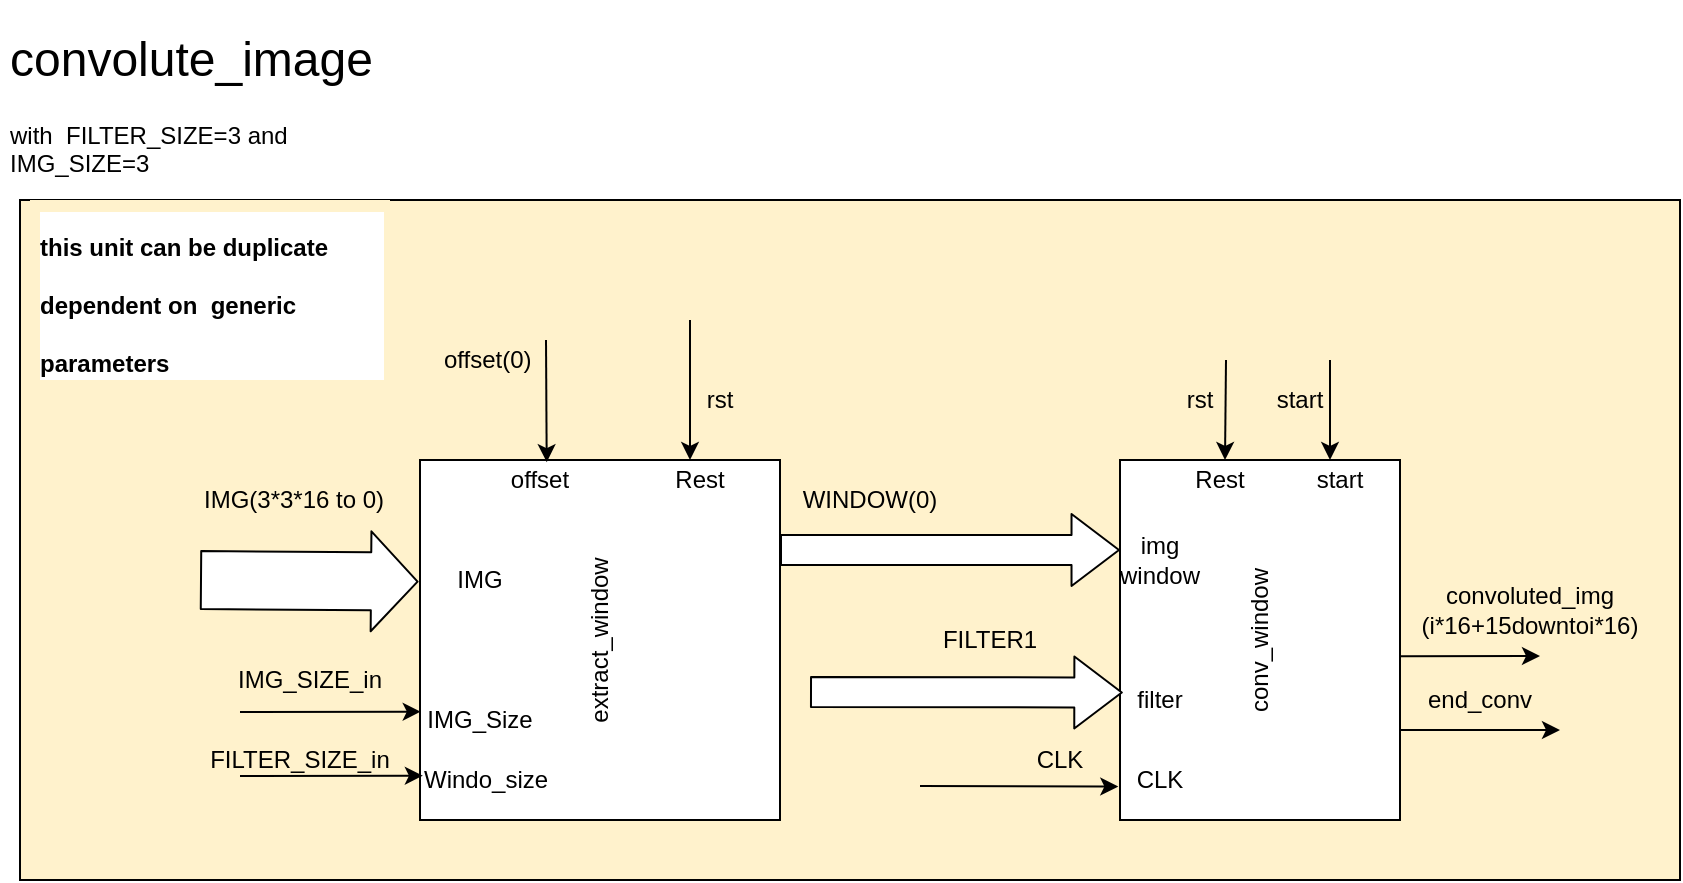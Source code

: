 <mxfile version="14.7.2" type="github">
  <diagram id="Q7b77jRgB2uKtB3-1XPE" name="Page-1">
    <mxGraphModel dx="960" dy="1593" grid="1" gridSize="10" guides="1" tooltips="1" connect="1" arrows="1" fold="1" page="1" pageScale="1" pageWidth="850" pageHeight="1100" math="0" shadow="0">
      <root>
        <mxCell id="0" />
        <mxCell id="1" parent="0" />
        <mxCell id="N8ksk5F44_cYfGmCDRu7-43" value="" style="rounded=0;whiteSpace=wrap;html=1;labelBackgroundColor=none;fillColor=#FFF2CC;" vertex="1" parent="1">
          <mxGeometry x="10" y="90" width="830" height="340" as="geometry" />
        </mxCell>
        <mxCell id="N8ksk5F44_cYfGmCDRu7-1" value="" style="whiteSpace=wrap;html=1;aspect=fixed;" vertex="1" parent="1">
          <mxGeometry x="210" y="220" width="180" height="180" as="geometry" />
        </mxCell>
        <mxCell id="N8ksk5F44_cYfGmCDRu7-2" value="&lt;h1&gt;&lt;span style=&quot;font-weight: normal&quot;&gt;convolute_image&lt;br&gt;&lt;/span&gt;&lt;/h1&gt;&lt;div&gt;&lt;font style=&quot;font-size: 12px&quot;&gt;&lt;span style=&quot;text-align: center&quot;&gt;with&amp;nbsp;&amp;nbsp;&lt;/span&gt;&lt;span style=&quot;text-align: center&quot;&gt;FILTER_SIZE=3 and IMG_SIZE=3&amp;nbsp;&lt;/span&gt;&lt;/font&gt;&lt;/div&gt;" style="text;html=1;strokeColor=none;fillColor=none;spacing=5;spacingTop=-20;whiteSpace=wrap;overflow=hidden;rounded=0;labelBackgroundColor=none;" vertex="1" parent="1">
          <mxGeometry width="210" height="100" as="geometry" />
        </mxCell>
        <mxCell id="N8ksk5F44_cYfGmCDRu7-3" value="extract_window" style="text;html=1;strokeColor=none;fillColor=none;align=center;verticalAlign=middle;whiteSpace=wrap;rounded=0;labelBackgroundColor=none;rotation=-90;" vertex="1" parent="1">
          <mxGeometry x="280" y="300" width="40" height="20" as="geometry" />
        </mxCell>
        <mxCell id="N8ksk5F44_cYfGmCDRu7-4" value="" style="endArrow=classic;html=1;entryX=0.75;entryY=0;entryDx=0;entryDy=0;" edge="1" parent="1" target="N8ksk5F44_cYfGmCDRu7-1">
          <mxGeometry width="50" height="50" relative="1" as="geometry">
            <mxPoint x="345" y="150" as="sourcePoint" />
            <mxPoint x="340" y="150" as="targetPoint" />
          </mxGeometry>
        </mxCell>
        <mxCell id="N8ksk5F44_cYfGmCDRu7-5" value="Rest" style="text;html=1;strokeColor=none;fillColor=none;align=center;verticalAlign=middle;whiteSpace=wrap;rounded=0;labelBackgroundColor=none;" vertex="1" parent="1">
          <mxGeometry x="330" y="220" width="40" height="20" as="geometry" />
        </mxCell>
        <mxCell id="N8ksk5F44_cYfGmCDRu7-6" value="rst" style="text;html=1;strokeColor=none;fillColor=none;align=center;verticalAlign=middle;whiteSpace=wrap;rounded=0;labelBackgroundColor=none;" vertex="1" parent="1">
          <mxGeometry x="340" y="180" width="40" height="20" as="geometry" />
        </mxCell>
        <mxCell id="N8ksk5F44_cYfGmCDRu7-8" value="" style="endArrow=classic;html=1;entryX=0.352;entryY=0.006;entryDx=0;entryDy=0;entryPerimeter=0;" edge="1" parent="1" target="N8ksk5F44_cYfGmCDRu7-1">
          <mxGeometry width="50" height="50" relative="1" as="geometry">
            <mxPoint x="273" y="160" as="sourcePoint" />
            <mxPoint x="290" y="130" as="targetPoint" />
          </mxGeometry>
        </mxCell>
        <mxCell id="N8ksk5F44_cYfGmCDRu7-9" value="offset" style="text;html=1;strokeColor=none;fillColor=none;align=center;verticalAlign=middle;whiteSpace=wrap;rounded=0;labelBackgroundColor=none;" vertex="1" parent="1">
          <mxGeometry x="250" y="220" width="40" height="20" as="geometry" />
        </mxCell>
        <mxCell id="N8ksk5F44_cYfGmCDRu7-10" value="" style="endArrow=classic;html=1;entryX=0.008;entryY=0.877;entryDx=0;entryDy=0;entryPerimeter=0;" edge="1" parent="1" target="N8ksk5F44_cYfGmCDRu7-1">
          <mxGeometry width="50" height="50" relative="1" as="geometry">
            <mxPoint x="120" y="378" as="sourcePoint" />
            <mxPoint x="190" y="376" as="targetPoint" />
          </mxGeometry>
        </mxCell>
        <mxCell id="N8ksk5F44_cYfGmCDRu7-11" value="" style="endArrow=classic;html=1;entryX=0.002;entryY=0.699;entryDx=0;entryDy=0;entryPerimeter=0;" edge="1" parent="1" target="N8ksk5F44_cYfGmCDRu7-1">
          <mxGeometry width="50" height="50" relative="1" as="geometry">
            <mxPoint x="120" y="346" as="sourcePoint" />
            <mxPoint x="170" y="300" as="targetPoint" />
          </mxGeometry>
        </mxCell>
        <mxCell id="N8ksk5F44_cYfGmCDRu7-12" value="IMG_SIZE_in" style="text;html=1;strokeColor=none;fillColor=none;align=center;verticalAlign=middle;whiteSpace=wrap;rounded=0;labelBackgroundColor=none;" vertex="1" parent="1">
          <mxGeometry x="130" y="320" width="50" height="20" as="geometry" />
        </mxCell>
        <mxCell id="N8ksk5F44_cYfGmCDRu7-13" value="FILTER_SIZE_in" style="text;html=1;strokeColor=none;fillColor=none;align=center;verticalAlign=middle;whiteSpace=wrap;rounded=0;labelBackgroundColor=none;" vertex="1" parent="1">
          <mxGeometry x="130" y="360" width="40" height="20" as="geometry" />
        </mxCell>
        <mxCell id="N8ksk5F44_cYfGmCDRu7-14" value="" style="shape=flexArrow;endArrow=classic;html=1;entryX=-0.004;entryY=0.338;entryDx=0;entryDy=0;entryPerimeter=0;width=29;endSize=7.42;fillColor=#FFFFFF;" edge="1" parent="1" target="N8ksk5F44_cYfGmCDRu7-1">
          <mxGeometry width="50" height="50" relative="1" as="geometry">
            <mxPoint x="100" y="280" as="sourcePoint" />
            <mxPoint x="150" y="230" as="targetPoint" />
          </mxGeometry>
        </mxCell>
        <mxCell id="N8ksk5F44_cYfGmCDRu7-15" value="IMG(3*3*16 to 0)" style="text;html=1;strokeColor=none;fillColor=none;align=left;verticalAlign=middle;whiteSpace=wrap;rounded=0;labelBackgroundColor=none;" vertex="1" parent="1">
          <mxGeometry x="100" y="230" width="100" height="20" as="geometry" />
        </mxCell>
        <mxCell id="N8ksk5F44_cYfGmCDRu7-16" value="IMG" style="text;html=1;strokeColor=none;fillColor=none;align=center;verticalAlign=middle;whiteSpace=wrap;rounded=0;labelBackgroundColor=none;" vertex="1" parent="1">
          <mxGeometry x="220" y="270" width="40" height="20" as="geometry" />
        </mxCell>
        <mxCell id="N8ksk5F44_cYfGmCDRu7-17" value="IMG_Size" style="text;html=1;strokeColor=none;fillColor=none;align=center;verticalAlign=middle;whiteSpace=wrap;rounded=0;labelBackgroundColor=none;" vertex="1" parent="1">
          <mxGeometry x="220" y="340" width="40" height="20" as="geometry" />
        </mxCell>
        <mxCell id="N8ksk5F44_cYfGmCDRu7-18" value="Windo_size" style="text;html=1;strokeColor=none;fillColor=none;align=left;verticalAlign=middle;whiteSpace=wrap;rounded=0;labelBackgroundColor=none;" vertex="1" parent="1">
          <mxGeometry x="210" y="370" width="40" height="20" as="geometry" />
        </mxCell>
        <mxCell id="N8ksk5F44_cYfGmCDRu7-19" value="" style="shape=flexArrow;endArrow=classic;html=1;exitX=1;exitY=0.25;exitDx=0;exitDy=0;width=15;endSize=7.58;entryX=0;entryY=0.25;entryDx=0;entryDy=0;fillColor=#FFFFFF;" edge="1" parent="1" source="N8ksk5F44_cYfGmCDRu7-1" target="N8ksk5F44_cYfGmCDRu7-22">
          <mxGeometry width="50" height="50" relative="1" as="geometry">
            <mxPoint x="450" y="290" as="sourcePoint" />
            <mxPoint x="500" y="265" as="targetPoint" />
          </mxGeometry>
        </mxCell>
        <mxCell id="N8ksk5F44_cYfGmCDRu7-20" value="WINDOW(0)" style="text;html=1;strokeColor=none;fillColor=none;align=center;verticalAlign=middle;whiteSpace=wrap;rounded=0;labelBackgroundColor=none;" vertex="1" parent="1">
          <mxGeometry x="410" y="230" width="50" height="20" as="geometry" />
        </mxCell>
        <mxCell id="N8ksk5F44_cYfGmCDRu7-21" value="offset(0)" style="text;html=1;strokeColor=none;fillColor=none;align=left;verticalAlign=middle;whiteSpace=wrap;rounded=0;labelBackgroundColor=none;" vertex="1" parent="1">
          <mxGeometry x="220" y="160" width="40" height="20" as="geometry" />
        </mxCell>
        <mxCell id="N8ksk5F44_cYfGmCDRu7-22" value="" style="rounded=0;whiteSpace=wrap;html=1;labelBackgroundColor=none;" vertex="1" parent="1">
          <mxGeometry x="560" y="220" width="140" height="180" as="geometry" />
        </mxCell>
        <mxCell id="N8ksk5F44_cYfGmCDRu7-23" value="" style="endArrow=classic;html=1;entryX=0.375;entryY=0;entryDx=0;entryDy=0;entryPerimeter=0;" edge="1" parent="1" target="N8ksk5F44_cYfGmCDRu7-22">
          <mxGeometry width="50" height="50" relative="1" as="geometry">
            <mxPoint x="613" y="170" as="sourcePoint" />
            <mxPoint x="610" y="200" as="targetPoint" />
          </mxGeometry>
        </mxCell>
        <mxCell id="N8ksk5F44_cYfGmCDRu7-24" value="" style="shape=flexArrow;endArrow=classic;html=1;width=15;endSize=7.58;entryX=0.01;entryY=0.646;entryDx=0;entryDy=0;entryPerimeter=0;fillColor=#FFFFFF;" edge="1" parent="1" target="N8ksk5F44_cYfGmCDRu7-22">
          <mxGeometry width="50" height="50" relative="1" as="geometry">
            <mxPoint x="405" y="336" as="sourcePoint" />
            <mxPoint x="555" y="330" as="targetPoint" />
          </mxGeometry>
        </mxCell>
        <mxCell id="N8ksk5F44_cYfGmCDRu7-25" value="FILTER1" style="text;html=1;strokeColor=none;fillColor=none;align=center;verticalAlign=middle;whiteSpace=wrap;rounded=0;labelBackgroundColor=none;" vertex="1" parent="1">
          <mxGeometry x="470" y="300" width="50" height="20" as="geometry" />
        </mxCell>
        <mxCell id="N8ksk5F44_cYfGmCDRu7-27" value="img&lt;br&gt;window" style="text;html=1;strokeColor=none;fillColor=none;align=center;verticalAlign=middle;whiteSpace=wrap;rounded=0;labelBackgroundColor=none;" vertex="1" parent="1">
          <mxGeometry x="560" y="260" width="40" height="20" as="geometry" />
        </mxCell>
        <mxCell id="N8ksk5F44_cYfGmCDRu7-28" value="filter" style="text;html=1;strokeColor=none;fillColor=none;align=center;verticalAlign=middle;whiteSpace=wrap;rounded=0;labelBackgroundColor=none;" vertex="1" parent="1">
          <mxGeometry x="560" y="330" width="40" height="20" as="geometry" />
        </mxCell>
        <mxCell id="N8ksk5F44_cYfGmCDRu7-29" value="conv_window" style="text;html=1;strokeColor=none;fillColor=none;align=center;verticalAlign=middle;whiteSpace=wrap;rounded=0;labelBackgroundColor=none;rotation=-90;" vertex="1" parent="1">
          <mxGeometry x="610" y="300" width="40" height="20" as="geometry" />
        </mxCell>
        <mxCell id="N8ksk5F44_cYfGmCDRu7-30" value="" style="endArrow=classic;html=1;entryX=-0.006;entryY=0.907;entryDx=0;entryDy=0;entryPerimeter=0;" edge="1" parent="1" target="N8ksk5F44_cYfGmCDRu7-22">
          <mxGeometry width="50" height="50" relative="1" as="geometry">
            <mxPoint x="460" y="383" as="sourcePoint" />
            <mxPoint x="510" y="360" as="targetPoint" />
          </mxGeometry>
        </mxCell>
        <mxCell id="N8ksk5F44_cYfGmCDRu7-31" value="CLK" style="text;html=1;strokeColor=none;fillColor=none;align=center;verticalAlign=middle;whiteSpace=wrap;rounded=0;labelBackgroundColor=none;" vertex="1" parent="1">
          <mxGeometry x="510" y="360" width="40" height="20" as="geometry" />
        </mxCell>
        <mxCell id="N8ksk5F44_cYfGmCDRu7-32" value="CLK" style="text;html=1;strokeColor=none;fillColor=none;align=center;verticalAlign=middle;whiteSpace=wrap;rounded=0;labelBackgroundColor=none;" vertex="1" parent="1">
          <mxGeometry x="560" y="370" width="40" height="20" as="geometry" />
        </mxCell>
        <mxCell id="N8ksk5F44_cYfGmCDRu7-34" value="" style="endArrow=classic;html=1;exitX=1;exitY=0.545;exitDx=0;exitDy=0;exitPerimeter=0;" edge="1" parent="1" source="N8ksk5F44_cYfGmCDRu7-22">
          <mxGeometry width="50" height="50" relative="1" as="geometry">
            <mxPoint x="710" y="330" as="sourcePoint" />
            <mxPoint x="770" y="318" as="targetPoint" />
          </mxGeometry>
        </mxCell>
        <mxCell id="N8ksk5F44_cYfGmCDRu7-35" value="convoluted_img&lt;br&gt;(i*16+15downtoi*16)" style="text;html=1;strokeColor=none;fillColor=none;align=center;verticalAlign=middle;whiteSpace=wrap;rounded=0;labelBackgroundColor=none;" vertex="1" parent="1">
          <mxGeometry x="720" y="280" width="90" height="30" as="geometry" />
        </mxCell>
        <mxCell id="N8ksk5F44_cYfGmCDRu7-36" value="" style="endArrow=classic;html=1;exitX=1;exitY=0.75;exitDx=0;exitDy=0;" edge="1" parent="1" source="N8ksk5F44_cYfGmCDRu7-22">
          <mxGeometry width="50" height="50" relative="1" as="geometry">
            <mxPoint x="730" y="400" as="sourcePoint" />
            <mxPoint x="780" y="355" as="targetPoint" />
          </mxGeometry>
        </mxCell>
        <mxCell id="N8ksk5F44_cYfGmCDRu7-37" value="end_conv" style="text;html=1;strokeColor=none;fillColor=none;align=center;verticalAlign=middle;whiteSpace=wrap;rounded=0;labelBackgroundColor=none;" vertex="1" parent="1">
          <mxGeometry x="720" y="330" width="40" height="20" as="geometry" />
        </mxCell>
        <mxCell id="N8ksk5F44_cYfGmCDRu7-38" value="" style="endArrow=classic;html=1;entryX=0.75;entryY=0;entryDx=0;entryDy=0;" edge="1" parent="1" target="N8ksk5F44_cYfGmCDRu7-22">
          <mxGeometry width="50" height="50" relative="1" as="geometry">
            <mxPoint x="665" y="170" as="sourcePoint" />
            <mxPoint x="660" y="199" as="targetPoint" />
          </mxGeometry>
        </mxCell>
        <mxCell id="N8ksk5F44_cYfGmCDRu7-39" value="rst" style="text;html=1;strokeColor=none;fillColor=none;align=center;verticalAlign=middle;whiteSpace=wrap;rounded=0;labelBackgroundColor=none;" vertex="1" parent="1">
          <mxGeometry x="580" y="180" width="40" height="20" as="geometry" />
        </mxCell>
        <mxCell id="N8ksk5F44_cYfGmCDRu7-40" value="start" style="text;html=1;strokeColor=none;fillColor=none;align=center;verticalAlign=middle;whiteSpace=wrap;rounded=0;labelBackgroundColor=none;" vertex="1" parent="1">
          <mxGeometry x="630" y="180" width="40" height="20" as="geometry" />
        </mxCell>
        <mxCell id="N8ksk5F44_cYfGmCDRu7-41" value="start" style="text;html=1;strokeColor=none;fillColor=none;align=center;verticalAlign=middle;whiteSpace=wrap;rounded=0;labelBackgroundColor=none;" vertex="1" parent="1">
          <mxGeometry x="650" y="220" width="40" height="20" as="geometry" />
        </mxCell>
        <mxCell id="N8ksk5F44_cYfGmCDRu7-42" value="Rest" style="text;html=1;strokeColor=none;fillColor=none;align=center;verticalAlign=middle;whiteSpace=wrap;rounded=0;labelBackgroundColor=none;" vertex="1" parent="1">
          <mxGeometry x="590" y="220" width="40" height="20" as="geometry" />
        </mxCell>
        <mxCell id="N8ksk5F44_cYfGmCDRu7-46" value="&lt;h1 style=&quot;background-color: rgb(255 , 255 , 255)&quot;&gt;&lt;font style=&quot;font-size: 12px&quot;&gt;this unit can be duplicate dependent on&amp;nbsp; generic parameters&amp;nbsp;&lt;/font&gt;&lt;/h1&gt;" style="text;html=1;strokeColor=none;fillColor=#FFF2CC;spacing=5;spacingTop=-20;whiteSpace=wrap;overflow=hidden;rounded=0;labelBackgroundColor=none;" vertex="1" parent="1">
          <mxGeometry x="15" y="90" width="180" height="90" as="geometry" />
        </mxCell>
      </root>
    </mxGraphModel>
  </diagram>
</mxfile>
